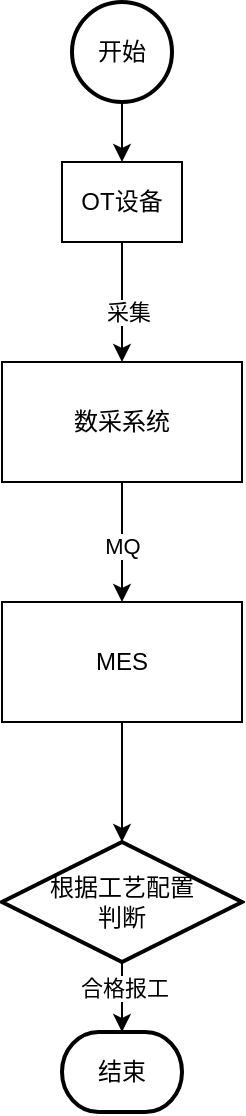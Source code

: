 <mxfile version="26.0.6">
  <diagram id="C5RBs43oDa-KdzZeNtuy" name="Page-1">
    <mxGraphModel dx="1306" dy="835" grid="1" gridSize="10" guides="1" tooltips="1" connect="1" arrows="1" fold="1" page="1" pageScale="1" pageWidth="827" pageHeight="1169" math="0" shadow="0">
      <root>
        <mxCell id="WIyWlLk6GJQsqaUBKTNV-0" />
        <mxCell id="WIyWlLk6GJQsqaUBKTNV-1" parent="WIyWlLk6GJQsqaUBKTNV-0" />
        <mxCell id="Sa9fdk2BlfCGro_Fxv4i-16" style="edgeStyle=orthogonalEdgeStyle;rounded=0;orthogonalLoop=1;jettySize=auto;html=1;exitX=0.5;exitY=1;exitDx=0;exitDy=0;entryX=0.5;entryY=0;entryDx=0;entryDy=0;" edge="1" parent="WIyWlLk6GJQsqaUBKTNV-1" source="Sa9fdk2BlfCGro_Fxv4i-0" target="Sa9fdk2BlfCGro_Fxv4i-13">
          <mxGeometry relative="1" as="geometry">
            <Array as="points" />
          </mxGeometry>
        </mxCell>
        <mxCell id="Sa9fdk2BlfCGro_Fxv4i-17" value="采集" style="edgeLabel;html=1;align=center;verticalAlign=middle;resizable=0;points=[];" vertex="1" connectable="0" parent="Sa9fdk2BlfCGro_Fxv4i-16">
          <mxGeometry x="0.167" y="3" relative="1" as="geometry">
            <mxPoint as="offset" />
          </mxGeometry>
        </mxCell>
        <mxCell id="Sa9fdk2BlfCGro_Fxv4i-0" value="OT设备" style="rounded=0;whiteSpace=wrap;html=1;" vertex="1" parent="WIyWlLk6GJQsqaUBKTNV-1">
          <mxGeometry x="170" y="130" width="60" height="40" as="geometry" />
        </mxCell>
        <mxCell id="Sa9fdk2BlfCGro_Fxv4i-54" value="" style="edgeStyle=orthogonalEdgeStyle;rounded=0;orthogonalLoop=1;jettySize=auto;html=1;" edge="1" parent="WIyWlLk6GJQsqaUBKTNV-1" source="Sa9fdk2BlfCGro_Fxv4i-11" target="Sa9fdk2BlfCGro_Fxv4i-52">
          <mxGeometry relative="1" as="geometry" />
        </mxCell>
        <mxCell id="Sa9fdk2BlfCGro_Fxv4i-11" value="MES" style="rounded=0;whiteSpace=wrap;html=1;" vertex="1" parent="WIyWlLk6GJQsqaUBKTNV-1">
          <mxGeometry x="140" y="350" width="120" height="60" as="geometry" />
        </mxCell>
        <mxCell id="Sa9fdk2BlfCGro_Fxv4i-18" value="" style="edgeStyle=orthogonalEdgeStyle;rounded=0;orthogonalLoop=1;jettySize=auto;html=1;" edge="1" parent="WIyWlLk6GJQsqaUBKTNV-1" source="Sa9fdk2BlfCGro_Fxv4i-13" target="Sa9fdk2BlfCGro_Fxv4i-11">
          <mxGeometry relative="1" as="geometry" />
        </mxCell>
        <mxCell id="Sa9fdk2BlfCGro_Fxv4i-19" value="MQ" style="edgeLabel;html=1;align=center;verticalAlign=middle;resizable=0;points=[];" vertex="1" connectable="0" parent="Sa9fdk2BlfCGro_Fxv4i-18">
          <mxGeometry x="0.067" relative="1" as="geometry">
            <mxPoint as="offset" />
          </mxGeometry>
        </mxCell>
        <mxCell id="Sa9fdk2BlfCGro_Fxv4i-13" value="数采系统" style="rounded=0;whiteSpace=wrap;html=1;" vertex="1" parent="WIyWlLk6GJQsqaUBKTNV-1">
          <mxGeometry x="140" y="230" width="120" height="60" as="geometry" />
        </mxCell>
        <mxCell id="Sa9fdk2BlfCGro_Fxv4i-48" value="" style="edgeStyle=orthogonalEdgeStyle;rounded=0;orthogonalLoop=1;jettySize=auto;html=1;" edge="1" parent="WIyWlLk6GJQsqaUBKTNV-1" source="Sa9fdk2BlfCGro_Fxv4i-47" target="Sa9fdk2BlfCGro_Fxv4i-0">
          <mxGeometry relative="1" as="geometry" />
        </mxCell>
        <mxCell id="Sa9fdk2BlfCGro_Fxv4i-47" value="开始" style="strokeWidth=2;html=1;shape=mxgraph.flowchart.start_2;whiteSpace=wrap;" vertex="1" parent="WIyWlLk6GJQsqaUBKTNV-1">
          <mxGeometry x="175" y="50" width="50" height="50" as="geometry" />
        </mxCell>
        <mxCell id="Sa9fdk2BlfCGro_Fxv4i-49" value="结束" style="strokeWidth=2;html=1;shape=mxgraph.flowchart.terminator;whiteSpace=wrap;" vertex="1" parent="WIyWlLk6GJQsqaUBKTNV-1">
          <mxGeometry x="170" y="565" width="60" height="40" as="geometry" />
        </mxCell>
        <mxCell id="Sa9fdk2BlfCGro_Fxv4i-55" value="" style="edgeStyle=orthogonalEdgeStyle;rounded=0;orthogonalLoop=1;jettySize=auto;html=1;" edge="1" parent="WIyWlLk6GJQsqaUBKTNV-1" source="Sa9fdk2BlfCGro_Fxv4i-52" target="Sa9fdk2BlfCGro_Fxv4i-49">
          <mxGeometry relative="1" as="geometry" />
        </mxCell>
        <mxCell id="Sa9fdk2BlfCGro_Fxv4i-56" value="合格报工" style="edgeLabel;html=1;align=center;verticalAlign=middle;resizable=0;points=[];" vertex="1" connectable="0" parent="Sa9fdk2BlfCGro_Fxv4i-55">
          <mxGeometry x="-0.422" y="1" relative="1" as="geometry">
            <mxPoint as="offset" />
          </mxGeometry>
        </mxCell>
        <mxCell id="Sa9fdk2BlfCGro_Fxv4i-52" value="根据工艺配置&lt;div&gt;判断&lt;/div&gt;" style="strokeWidth=2;html=1;shape=mxgraph.flowchart.decision;whiteSpace=wrap;" vertex="1" parent="WIyWlLk6GJQsqaUBKTNV-1">
          <mxGeometry x="140" y="470" width="120" height="60" as="geometry" />
        </mxCell>
      </root>
    </mxGraphModel>
  </diagram>
</mxfile>
